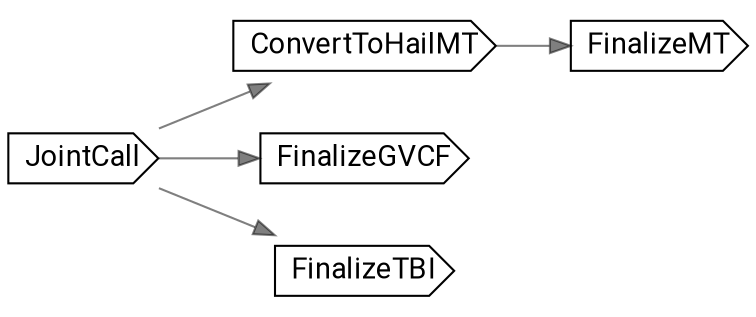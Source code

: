 // LRJointCallGVCFs
digraph {
	compound=true rankdir=LR
	node [fontname=Roboto]
	edge [color="#00000080"]
	"call-JointCall" [label=JointCall shape=cds]
	"call-ConvertToHailMT" [label=ConvertToHailMT shape=cds]
	"call-FinalizeGVCF" [label=FinalizeGVCF shape=cds]
	"call-FinalizeTBI" [label=FinalizeTBI shape=cds]
	"call-FinalizeMT" [label=FinalizeMT shape=cds]
	"call-JointCall" -> "call-ConvertToHailMT"
	"call-JointCall" -> "call-FinalizeGVCF"
	"call-JointCall" -> "call-FinalizeTBI"
	"call-ConvertToHailMT" -> "call-FinalizeMT"
}
